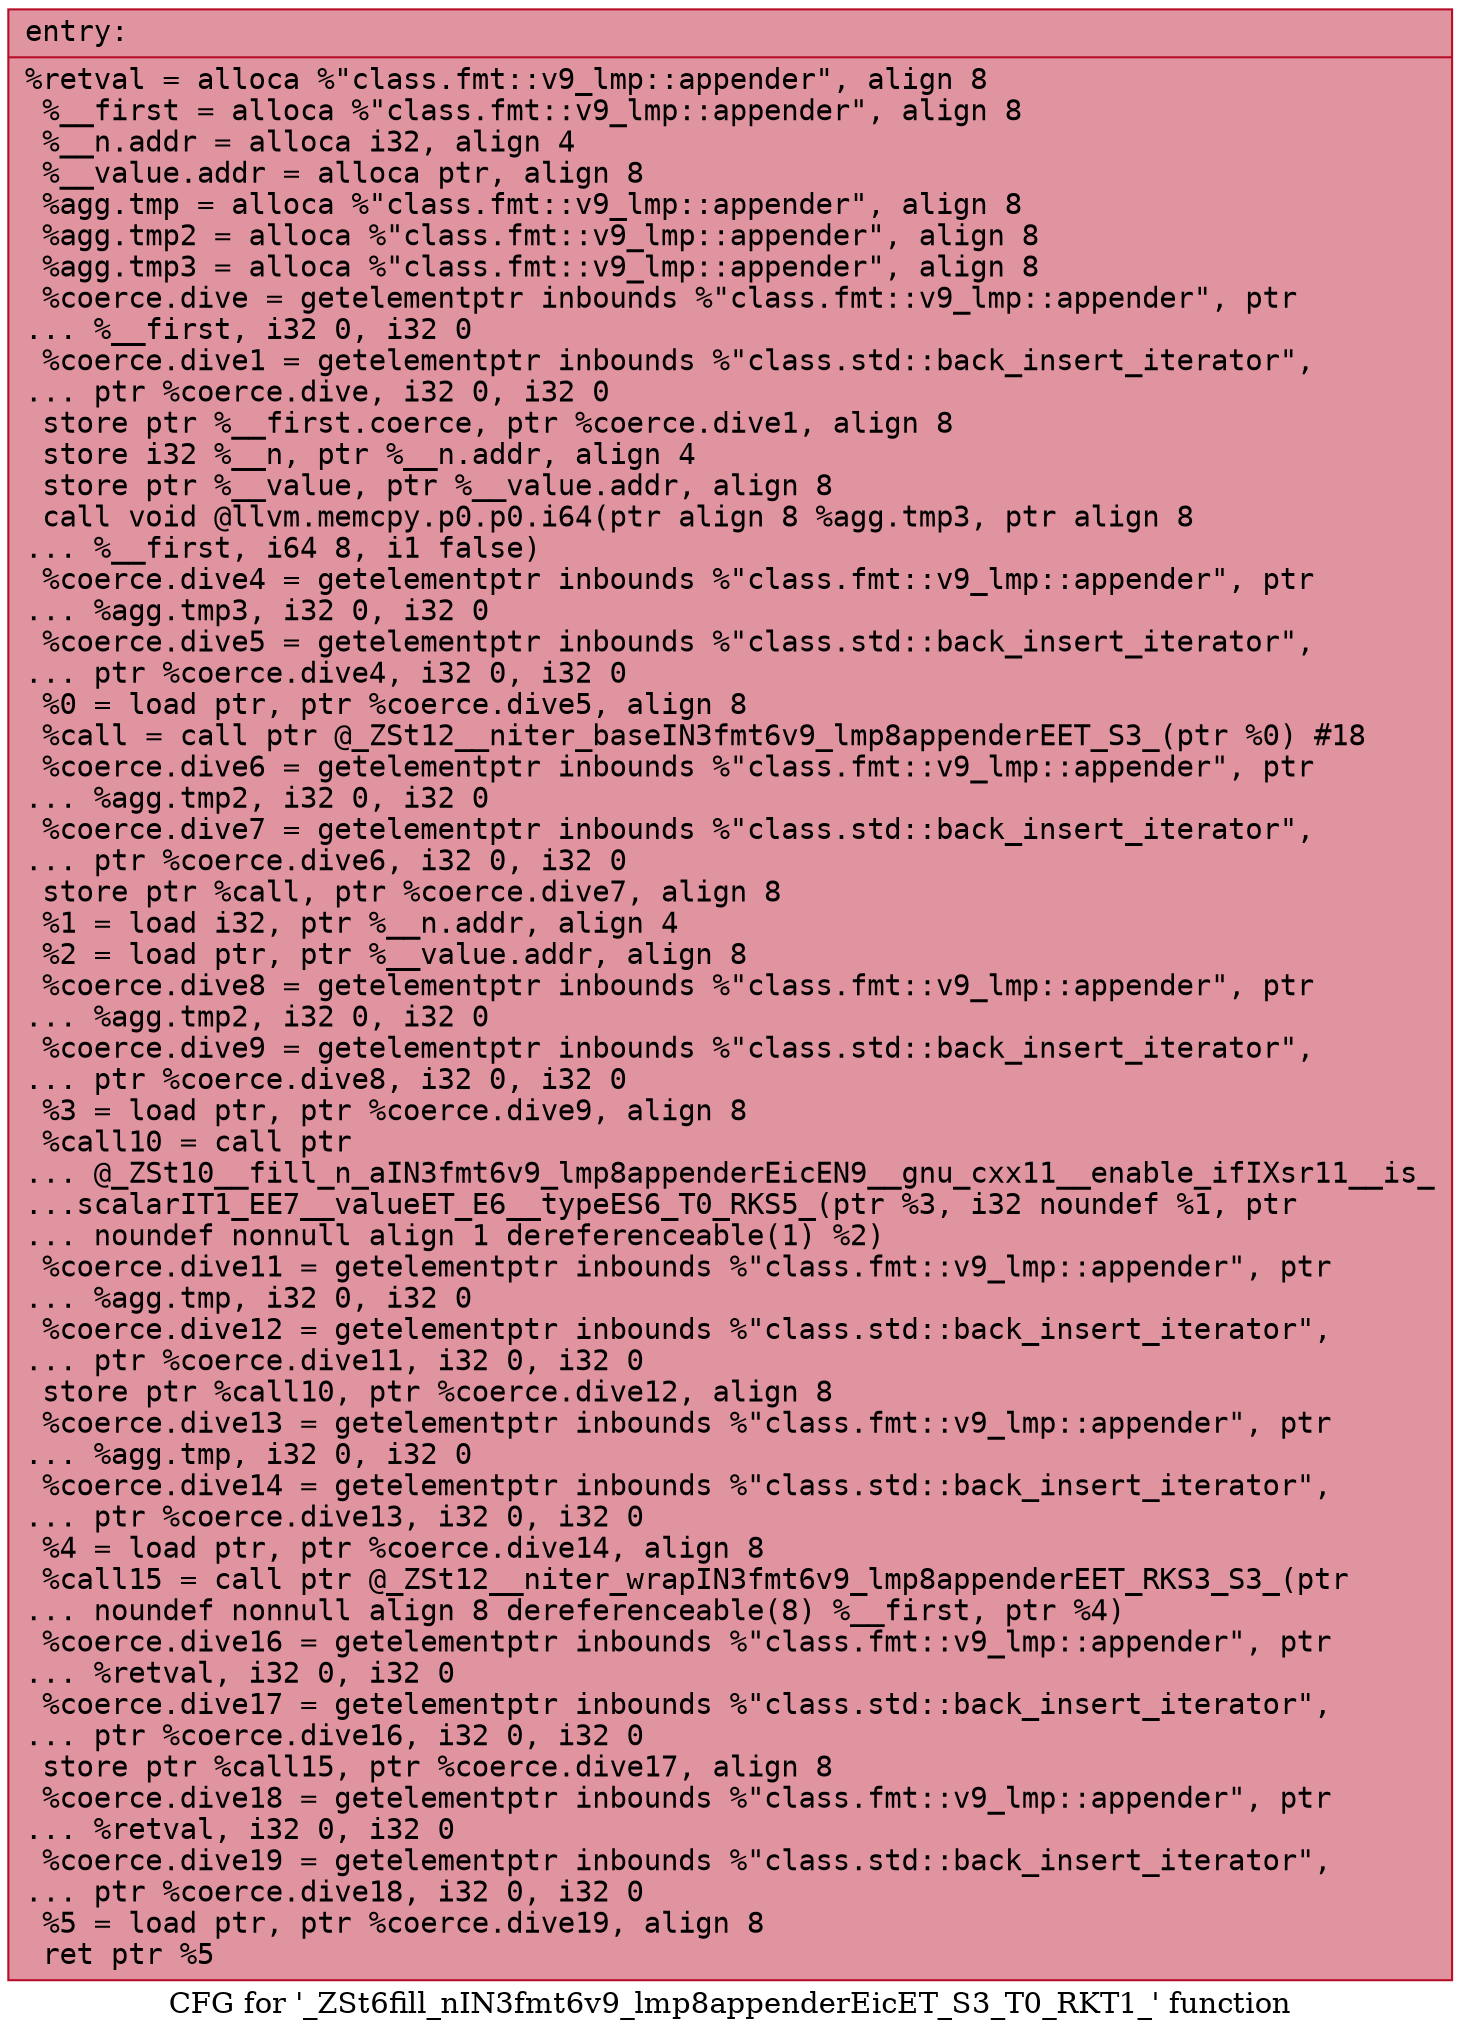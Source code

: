 digraph "CFG for '_ZSt6fill_nIN3fmt6v9_lmp8appenderEicET_S3_T0_RKT1_' function" {
	label="CFG for '_ZSt6fill_nIN3fmt6v9_lmp8appenderEicET_S3_T0_RKT1_' function";

	Node0x55841692f970 [shape=record,color="#b70d28ff", style=filled, fillcolor="#b70d2870" fontname="Courier",label="{entry:\l|  %retval = alloca %\"class.fmt::v9_lmp::appender\", align 8\l  %__first = alloca %\"class.fmt::v9_lmp::appender\", align 8\l  %__n.addr = alloca i32, align 4\l  %__value.addr = alloca ptr, align 8\l  %agg.tmp = alloca %\"class.fmt::v9_lmp::appender\", align 8\l  %agg.tmp2 = alloca %\"class.fmt::v9_lmp::appender\", align 8\l  %agg.tmp3 = alloca %\"class.fmt::v9_lmp::appender\", align 8\l  %coerce.dive = getelementptr inbounds %\"class.fmt::v9_lmp::appender\", ptr\l... %__first, i32 0, i32 0\l  %coerce.dive1 = getelementptr inbounds %\"class.std::back_insert_iterator\",\l... ptr %coerce.dive, i32 0, i32 0\l  store ptr %__first.coerce, ptr %coerce.dive1, align 8\l  store i32 %__n, ptr %__n.addr, align 4\l  store ptr %__value, ptr %__value.addr, align 8\l  call void @llvm.memcpy.p0.p0.i64(ptr align 8 %agg.tmp3, ptr align 8\l... %__first, i64 8, i1 false)\l  %coerce.dive4 = getelementptr inbounds %\"class.fmt::v9_lmp::appender\", ptr\l... %agg.tmp3, i32 0, i32 0\l  %coerce.dive5 = getelementptr inbounds %\"class.std::back_insert_iterator\",\l... ptr %coerce.dive4, i32 0, i32 0\l  %0 = load ptr, ptr %coerce.dive5, align 8\l  %call = call ptr @_ZSt12__niter_baseIN3fmt6v9_lmp8appenderEET_S3_(ptr %0) #18\l  %coerce.dive6 = getelementptr inbounds %\"class.fmt::v9_lmp::appender\", ptr\l... %agg.tmp2, i32 0, i32 0\l  %coerce.dive7 = getelementptr inbounds %\"class.std::back_insert_iterator\",\l... ptr %coerce.dive6, i32 0, i32 0\l  store ptr %call, ptr %coerce.dive7, align 8\l  %1 = load i32, ptr %__n.addr, align 4\l  %2 = load ptr, ptr %__value.addr, align 8\l  %coerce.dive8 = getelementptr inbounds %\"class.fmt::v9_lmp::appender\", ptr\l... %agg.tmp2, i32 0, i32 0\l  %coerce.dive9 = getelementptr inbounds %\"class.std::back_insert_iterator\",\l... ptr %coerce.dive8, i32 0, i32 0\l  %3 = load ptr, ptr %coerce.dive9, align 8\l  %call10 = call ptr\l... @_ZSt10__fill_n_aIN3fmt6v9_lmp8appenderEicEN9__gnu_cxx11__enable_ifIXsr11__is_\l...scalarIT1_EE7__valueET_E6__typeES6_T0_RKS5_(ptr %3, i32 noundef %1, ptr\l... noundef nonnull align 1 dereferenceable(1) %2)\l  %coerce.dive11 = getelementptr inbounds %\"class.fmt::v9_lmp::appender\", ptr\l... %agg.tmp, i32 0, i32 0\l  %coerce.dive12 = getelementptr inbounds %\"class.std::back_insert_iterator\",\l... ptr %coerce.dive11, i32 0, i32 0\l  store ptr %call10, ptr %coerce.dive12, align 8\l  %coerce.dive13 = getelementptr inbounds %\"class.fmt::v9_lmp::appender\", ptr\l... %agg.tmp, i32 0, i32 0\l  %coerce.dive14 = getelementptr inbounds %\"class.std::back_insert_iterator\",\l... ptr %coerce.dive13, i32 0, i32 0\l  %4 = load ptr, ptr %coerce.dive14, align 8\l  %call15 = call ptr @_ZSt12__niter_wrapIN3fmt6v9_lmp8appenderEET_RKS3_S3_(ptr\l... noundef nonnull align 8 dereferenceable(8) %__first, ptr %4)\l  %coerce.dive16 = getelementptr inbounds %\"class.fmt::v9_lmp::appender\", ptr\l... %retval, i32 0, i32 0\l  %coerce.dive17 = getelementptr inbounds %\"class.std::back_insert_iterator\",\l... ptr %coerce.dive16, i32 0, i32 0\l  store ptr %call15, ptr %coerce.dive17, align 8\l  %coerce.dive18 = getelementptr inbounds %\"class.fmt::v9_lmp::appender\", ptr\l... %retval, i32 0, i32 0\l  %coerce.dive19 = getelementptr inbounds %\"class.std::back_insert_iterator\",\l... ptr %coerce.dive18, i32 0, i32 0\l  %5 = load ptr, ptr %coerce.dive19, align 8\l  ret ptr %5\l}"];
}
